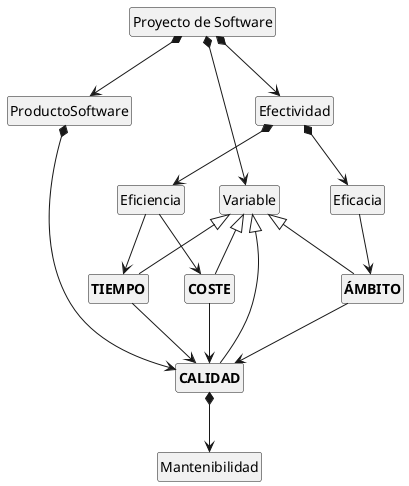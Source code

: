 @startuml

hide empty members
hide circle

class "Proyecto de Software" as ProyectoSoftware
ProyectoSoftware *-down-> ProductoSoftware
ProyectoSoftware *-down-> Variable
ProyectoSoftware *-down-> Efectividad

class "Producto Software" as ProductoSoftware
class "<b>CALIDAD</b>" as Calidad
class "<b>TIEMPO</b>" as Tiempo

ProductoSoftware *-down-> Calidad

class Calidad
Calidad *-down-> Mantenibilidad

class Mantenibilidad

class Efectividad
class Eficacia
class Eficiencia
Efectividad *-down-> Eficacia
Efectividad *-down-> Eficiencia

class "<b>ÁMBITO</b>" as Ambito
Eficacia -down-> Ambito
Eficiencia -down-> Tiempo
class "<b>COSTE</b>" as Coste
Eficiencia -down-> Coste

class Variable
class Tiempo
class Coste

Variable <|-down- Tiempo
Variable <|-down- Ambito
Variable <|-down- Coste
Variable <|-down- Calidad

Tiempo -down-> Calidad
Ambito -down-> Calidad
Coste -down-> Calidad

@enduml
